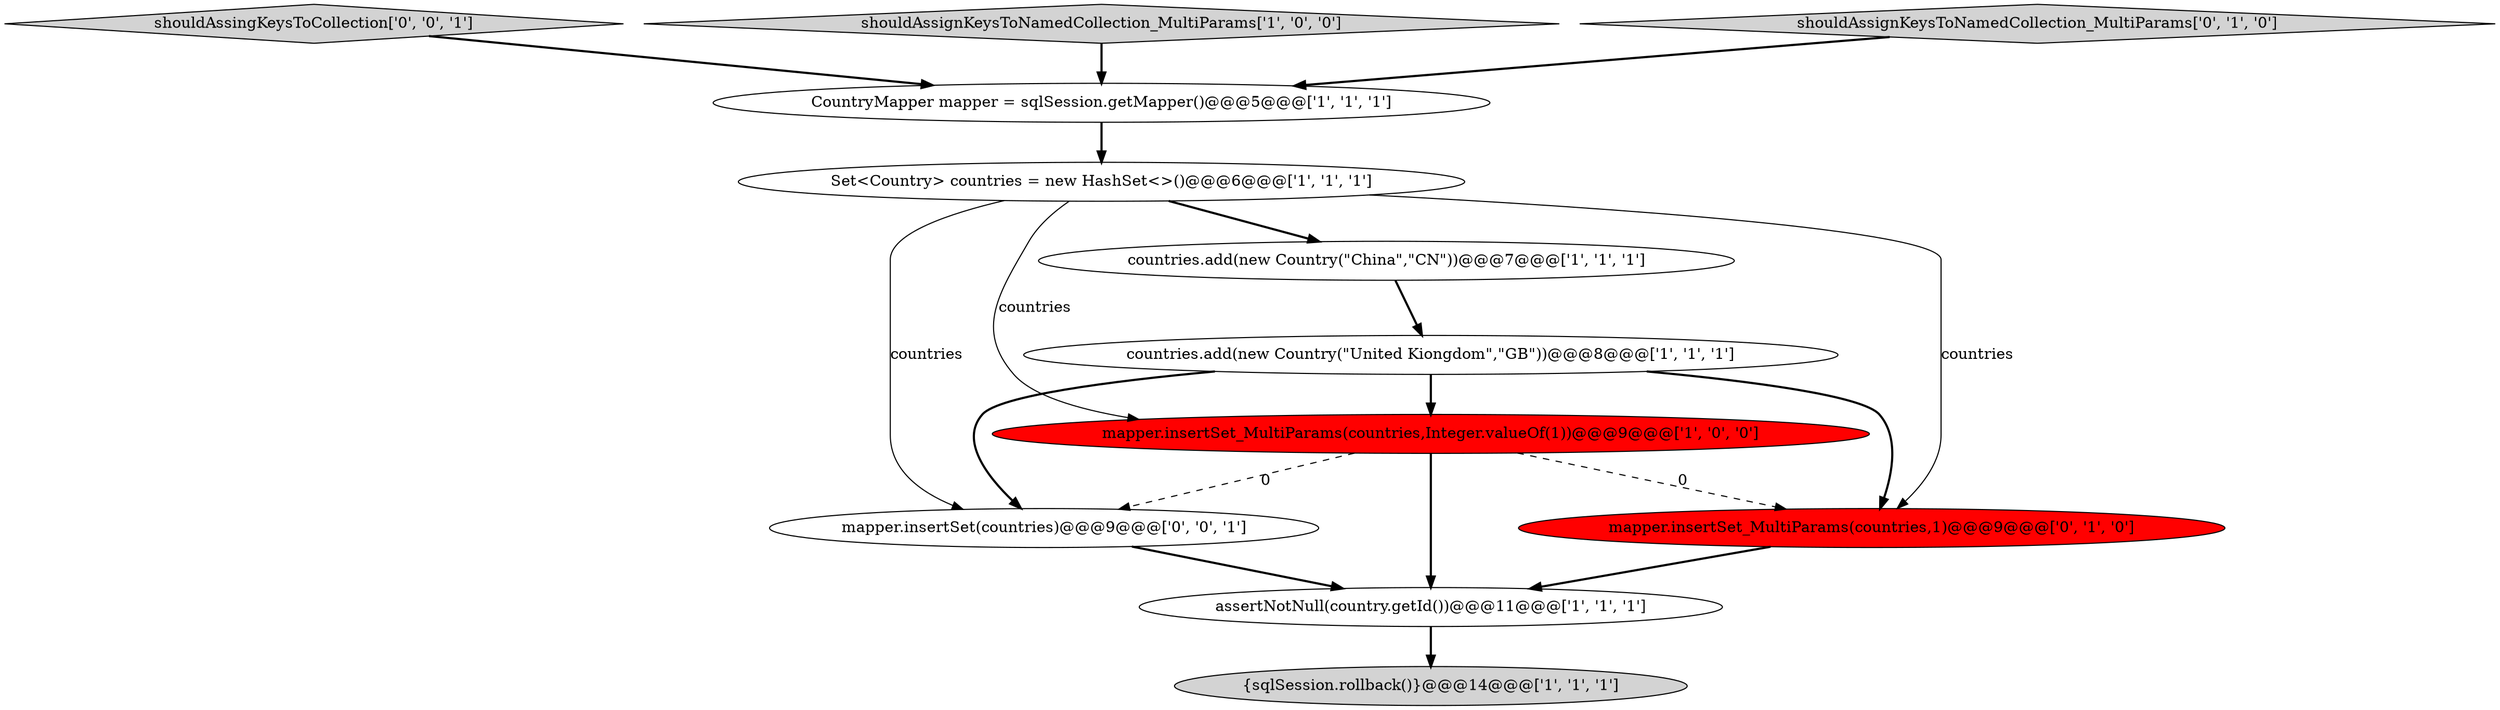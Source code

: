 digraph {
8 [style = filled, label = "mapper.insertSet_MultiParams(countries,1)@@@9@@@['0', '1', '0']", fillcolor = red, shape = ellipse image = "AAA1AAABBB2BBB"];
10 [style = filled, label = "shouldAssingKeysToCollection['0', '0', '1']", fillcolor = lightgray, shape = diamond image = "AAA0AAABBB3BBB"];
11 [style = filled, label = "mapper.insertSet(countries)@@@9@@@['0', '0', '1']", fillcolor = white, shape = ellipse image = "AAA0AAABBB3BBB"];
6 [style = filled, label = "mapper.insertSet_MultiParams(countries,Integer.valueOf(1))@@@9@@@['1', '0', '0']", fillcolor = red, shape = ellipse image = "AAA1AAABBB1BBB"];
4 [style = filled, label = "Set<Country> countries = new HashSet<>()@@@6@@@['1', '1', '1']", fillcolor = white, shape = ellipse image = "AAA0AAABBB1BBB"];
3 [style = filled, label = "countries.add(new Country(\"United Kiongdom\",\"GB\"))@@@8@@@['1', '1', '1']", fillcolor = white, shape = ellipse image = "AAA0AAABBB1BBB"];
7 [style = filled, label = "shouldAssignKeysToNamedCollection_MultiParams['1', '0', '0']", fillcolor = lightgray, shape = diamond image = "AAA0AAABBB1BBB"];
5 [style = filled, label = "{sqlSession.rollback()}@@@14@@@['1', '1', '1']", fillcolor = lightgray, shape = ellipse image = "AAA0AAABBB1BBB"];
1 [style = filled, label = "countries.add(new Country(\"China\",\"CN\"))@@@7@@@['1', '1', '1']", fillcolor = white, shape = ellipse image = "AAA0AAABBB1BBB"];
0 [style = filled, label = "assertNotNull(country.getId())@@@11@@@['1', '1', '1']", fillcolor = white, shape = ellipse image = "AAA0AAABBB1BBB"];
2 [style = filled, label = "CountryMapper mapper = sqlSession.getMapper()@@@5@@@['1', '1', '1']", fillcolor = white, shape = ellipse image = "AAA0AAABBB1BBB"];
9 [style = filled, label = "shouldAssignKeysToNamedCollection_MultiParams['0', '1', '0']", fillcolor = lightgray, shape = diamond image = "AAA0AAABBB2BBB"];
1->3 [style = bold, label=""];
8->0 [style = bold, label=""];
3->11 [style = bold, label=""];
3->6 [style = bold, label=""];
10->2 [style = bold, label=""];
4->1 [style = bold, label=""];
11->0 [style = bold, label=""];
6->0 [style = bold, label=""];
6->8 [style = dashed, label="0"];
4->11 [style = solid, label="countries"];
4->8 [style = solid, label="countries"];
2->4 [style = bold, label=""];
7->2 [style = bold, label=""];
9->2 [style = bold, label=""];
3->8 [style = bold, label=""];
4->6 [style = solid, label="countries"];
0->5 [style = bold, label=""];
6->11 [style = dashed, label="0"];
}
